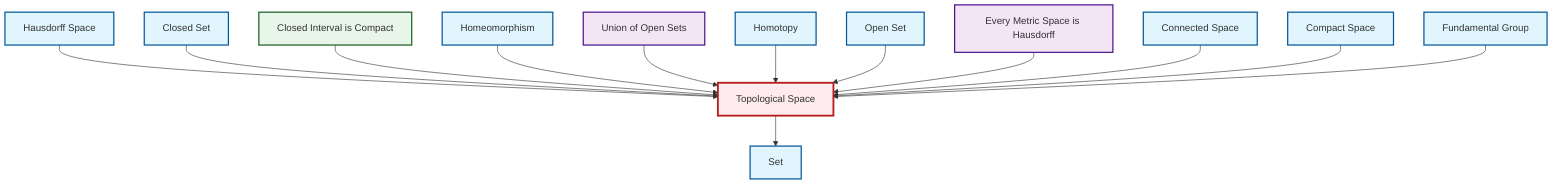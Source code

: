 graph TD
    classDef definition fill:#e1f5fe,stroke:#01579b,stroke-width:2px
    classDef theorem fill:#f3e5f5,stroke:#4a148c,stroke-width:2px
    classDef axiom fill:#fff3e0,stroke:#e65100,stroke-width:2px
    classDef example fill:#e8f5e9,stroke:#1b5e20,stroke-width:2px
    classDef current fill:#ffebee,stroke:#b71c1c,stroke-width:3px
    thm-metric-hausdorff["Every Metric Space is Hausdorff"]:::theorem
    def-homotopy["Homotopy"]:::definition
    def-compact["Compact Space"]:::definition
    def-hausdorff["Hausdorff Space"]:::definition
    def-fundamental-group["Fundamental Group"]:::definition
    def-homeomorphism["Homeomorphism"]:::definition
    ex-closed-interval-compact["Closed Interval is Compact"]:::example
    def-open-set["Open Set"]:::definition
    thm-union-open-sets["Union of Open Sets"]:::theorem
    def-connected["Connected Space"]:::definition
    def-topological-space["Topological Space"]:::definition
    def-closed-set["Closed Set"]:::definition
    def-set["Set"]:::definition
    def-hausdorff --> def-topological-space
    def-closed-set --> def-topological-space
    ex-closed-interval-compact --> def-topological-space
    def-homeomorphism --> def-topological-space
    thm-union-open-sets --> def-topological-space
    def-homotopy --> def-topological-space
    def-topological-space --> def-set
    def-open-set --> def-topological-space
    thm-metric-hausdorff --> def-topological-space
    def-connected --> def-topological-space
    def-compact --> def-topological-space
    def-fundamental-group --> def-topological-space
    class def-topological-space current